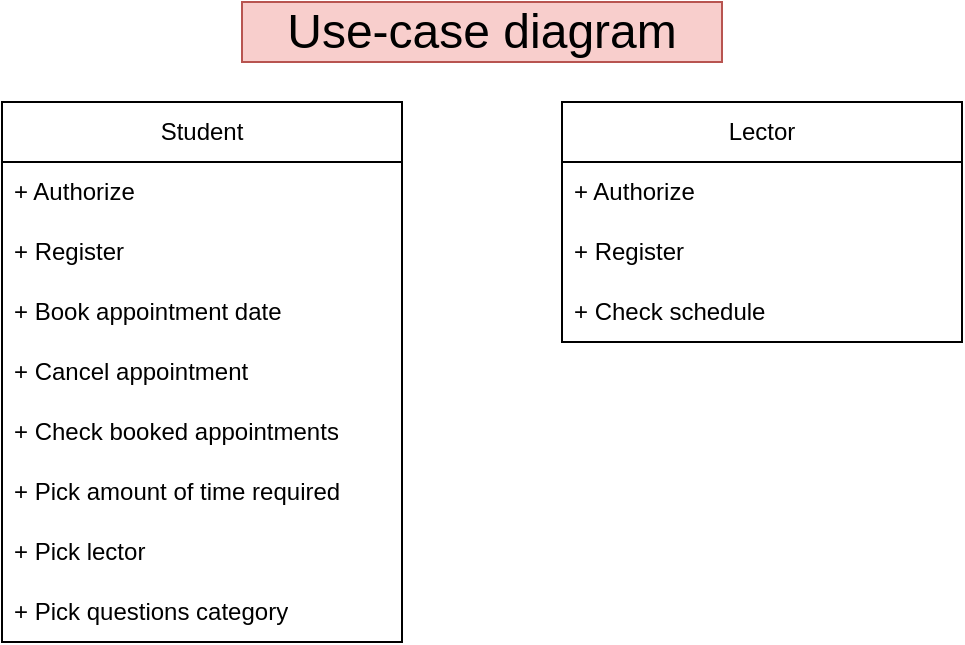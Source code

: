 <mxfile version="22.1.3" type="device">
  <diagram name="Страница — 1" id="GTZToJzdclMrDYABCwkw">
    <mxGraphModel dx="898" dy="423" grid="1" gridSize="10" guides="1" tooltips="1" connect="1" arrows="1" fold="1" page="1" pageScale="1" pageWidth="827" pageHeight="1169" math="0" shadow="0">
      <root>
        <mxCell id="0" />
        <mxCell id="1" parent="0" />
        <mxCell id="JwCCtpK0KxlNXCoaO4yl-1" value="&lt;font style=&quot;font-size: 24px;&quot;&gt;Use-case diagram&lt;/font&gt;" style="text;html=1;strokeColor=#b85450;fillColor=#f8cecc;align=center;verticalAlign=middle;whiteSpace=wrap;rounded=0;" parent="1" vertex="1">
          <mxGeometry x="320" y="70" width="240" height="30" as="geometry" />
        </mxCell>
        <mxCell id="JwCCtpK0KxlNXCoaO4yl-4" value="Student" style="swimlane;fontStyle=0;childLayout=stackLayout;horizontal=1;startSize=30;horizontalStack=0;resizeParent=1;resizeParentMax=0;resizeLast=0;collapsible=1;marginBottom=0;whiteSpace=wrap;html=1;" parent="1" vertex="1">
          <mxGeometry x="200" y="120" width="200" height="270" as="geometry" />
        </mxCell>
        <mxCell id="JwCCtpK0KxlNXCoaO4yl-5" value="+ Authorize" style="text;strokeColor=none;fillColor=none;align=left;verticalAlign=middle;spacingLeft=4;spacingRight=4;overflow=hidden;points=[[0,0.5],[1,0.5]];portConstraint=eastwest;rotatable=0;whiteSpace=wrap;html=1;" parent="JwCCtpK0KxlNXCoaO4yl-4" vertex="1">
          <mxGeometry y="30" width="200" height="30" as="geometry" />
        </mxCell>
        <mxCell id="OEjIE-K8mYlmjYvmqYi6-1" value="+ Register" style="text;strokeColor=none;fillColor=none;align=left;verticalAlign=middle;spacingLeft=4;spacingRight=4;overflow=hidden;points=[[0,0.5],[1,0.5]];portConstraint=eastwest;rotatable=0;whiteSpace=wrap;html=1;" vertex="1" parent="JwCCtpK0KxlNXCoaO4yl-4">
          <mxGeometry y="60" width="200" height="30" as="geometry" />
        </mxCell>
        <mxCell id="JwCCtpK0KxlNXCoaO4yl-6" value="+ Book appointment date" style="text;strokeColor=none;fillColor=none;align=left;verticalAlign=middle;spacingLeft=4;spacingRight=4;overflow=hidden;points=[[0,0.5],[1,0.5]];portConstraint=eastwest;rotatable=0;whiteSpace=wrap;html=1;" parent="JwCCtpK0KxlNXCoaO4yl-4" vertex="1">
          <mxGeometry y="90" width="200" height="30" as="geometry" />
        </mxCell>
        <mxCell id="JwCCtpK0KxlNXCoaO4yl-7" value="+ Cancel appointment&amp;nbsp;" style="text;strokeColor=none;fillColor=none;align=left;verticalAlign=middle;spacingLeft=4;spacingRight=4;overflow=hidden;points=[[0,0.5],[1,0.5]];portConstraint=eastwest;rotatable=0;whiteSpace=wrap;html=1;" parent="JwCCtpK0KxlNXCoaO4yl-4" vertex="1">
          <mxGeometry y="120" width="200" height="30" as="geometry" />
        </mxCell>
        <mxCell id="JwCCtpK0KxlNXCoaO4yl-10" value="+ Check booked appointments" style="text;strokeColor=none;fillColor=none;align=left;verticalAlign=middle;spacingLeft=4;spacingRight=4;overflow=hidden;points=[[0,0.5],[1,0.5]];portConstraint=eastwest;rotatable=0;whiteSpace=wrap;html=1;" parent="JwCCtpK0KxlNXCoaO4yl-4" vertex="1">
          <mxGeometry y="150" width="200" height="30" as="geometry" />
        </mxCell>
        <mxCell id="JwCCtpK0KxlNXCoaO4yl-9" value="+ Pick amount of time required" style="text;strokeColor=none;fillColor=none;align=left;verticalAlign=middle;spacingLeft=4;spacingRight=4;overflow=hidden;points=[[0,0.5],[1,0.5]];portConstraint=eastwest;rotatable=0;whiteSpace=wrap;html=1;" parent="JwCCtpK0KxlNXCoaO4yl-4" vertex="1">
          <mxGeometry y="180" width="200" height="30" as="geometry" />
        </mxCell>
        <mxCell id="OEjIE-K8mYlmjYvmqYi6-4" value="+ Pick lector" style="text;strokeColor=none;fillColor=none;align=left;verticalAlign=middle;spacingLeft=4;spacingRight=4;overflow=hidden;points=[[0,0.5],[1,0.5]];portConstraint=eastwest;rotatable=0;whiteSpace=wrap;html=1;" vertex="1" parent="JwCCtpK0KxlNXCoaO4yl-4">
          <mxGeometry y="210" width="200" height="30" as="geometry" />
        </mxCell>
        <mxCell id="OEjIE-K8mYlmjYvmqYi6-3" value="+ Pick questions category" style="text;strokeColor=none;fillColor=none;align=left;verticalAlign=middle;spacingLeft=4;spacingRight=4;overflow=hidden;points=[[0,0.5],[1,0.5]];portConstraint=eastwest;rotatable=0;whiteSpace=wrap;html=1;" vertex="1" parent="JwCCtpK0KxlNXCoaO4yl-4">
          <mxGeometry y="240" width="200" height="30" as="geometry" />
        </mxCell>
        <mxCell id="JwCCtpK0KxlNXCoaO4yl-17" value="Lector" style="swimlane;fontStyle=0;childLayout=stackLayout;horizontal=1;startSize=30;horizontalStack=0;resizeParent=1;resizeParentMax=0;resizeLast=0;collapsible=1;marginBottom=0;whiteSpace=wrap;html=1;" parent="1" vertex="1">
          <mxGeometry x="480" y="120" width="200" height="120" as="geometry" />
        </mxCell>
        <mxCell id="JwCCtpK0KxlNXCoaO4yl-18" value="+ Authorize" style="text;strokeColor=none;fillColor=none;align=left;verticalAlign=middle;spacingLeft=4;spacingRight=4;overflow=hidden;points=[[0,0.5],[1,0.5]];portConstraint=eastwest;rotatable=0;whiteSpace=wrap;html=1;" parent="JwCCtpK0KxlNXCoaO4yl-17" vertex="1">
          <mxGeometry y="30" width="200" height="30" as="geometry" />
        </mxCell>
        <mxCell id="OEjIE-K8mYlmjYvmqYi6-2" value="+ Register" style="text;strokeColor=none;fillColor=none;align=left;verticalAlign=middle;spacingLeft=4;spacingRight=4;overflow=hidden;points=[[0,0.5],[1,0.5]];portConstraint=eastwest;rotatable=0;whiteSpace=wrap;html=1;" vertex="1" parent="JwCCtpK0KxlNXCoaO4yl-17">
          <mxGeometry y="60" width="200" height="30" as="geometry" />
        </mxCell>
        <mxCell id="JwCCtpK0KxlNXCoaO4yl-19" value="+ Check schedule" style="text;strokeColor=none;fillColor=none;align=left;verticalAlign=middle;spacingLeft=4;spacingRight=4;overflow=hidden;points=[[0,0.5],[1,0.5]];portConstraint=eastwest;rotatable=0;whiteSpace=wrap;html=1;" parent="JwCCtpK0KxlNXCoaO4yl-17" vertex="1">
          <mxGeometry y="90" width="200" height="30" as="geometry" />
        </mxCell>
      </root>
    </mxGraphModel>
  </diagram>
</mxfile>

